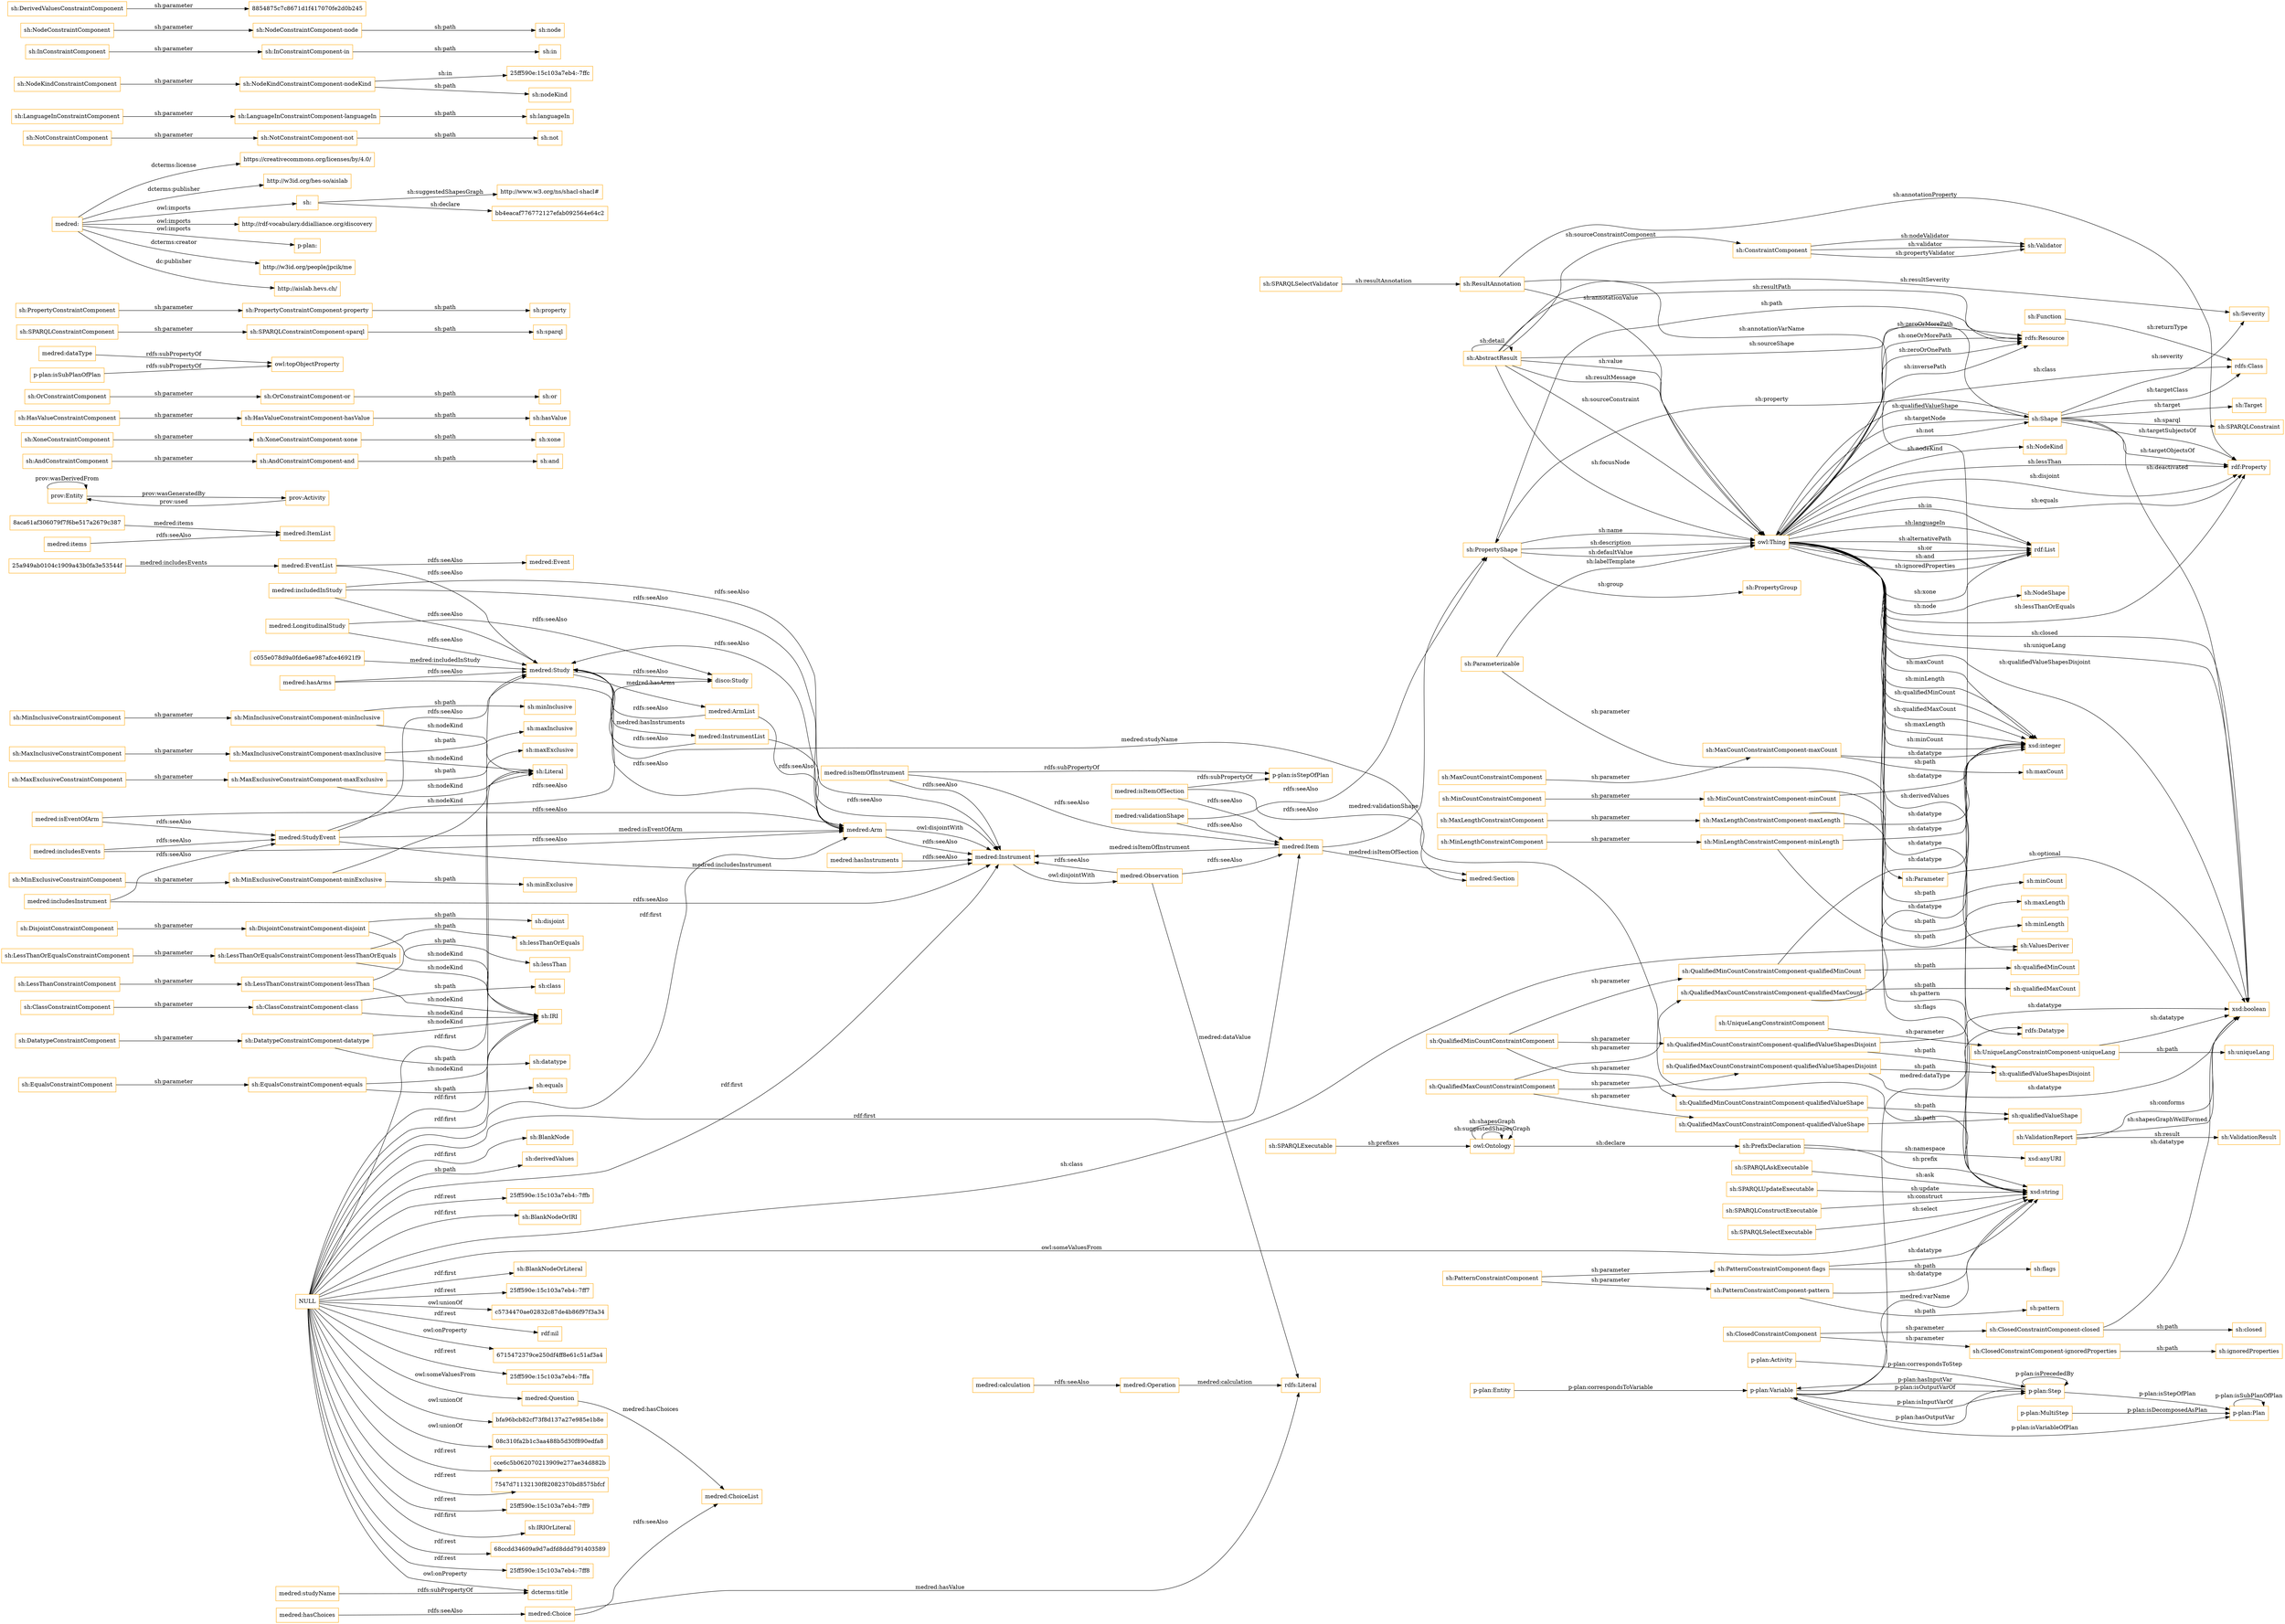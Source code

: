 digraph ar2dtool_diagram { 
rankdir=LR;
size="1501"
node [shape = rectangle, color="orange"]; "25a949ab0104c1909a43b0fa3e53544f" "medred:StudyEvent" "medred:Question" "medred:EventList" "medred:Instrument" "rdf:List" "medred:Item" "c055e078d9a0fde6ae987afce46921f9" "medred:Arm" "rdfs:Datatype" "medred:Study" "medred:LongitudinalStudy" "medred:InstrumentList" "medred:ItemList" "8aca61af306079f7f6be517a2679c387" "medred:Section" "medred:ChoiceList" "medred:ArmList" "medred:Choice" "medred:Operation" "medred:Observation" "p-plan:MultiStep" "p-plan:Activity" "p-plan:Step" "p-plan:Entity" "prov:Entity" "p-plan:Plan" "prov:Activity" "p-plan:Variable" ; /*classes style*/
	"sh:AndConstraintComponent-and" -> "sh:and" [ label = "sh:path" ];
	"medred:hasChoices" -> "medred:Choice" [ label = "rdfs:seeAlso" ];
	"medred:includedInStudy" -> "medred:Study" [ label = "rdfs:seeAlso" ];
	"medred:includedInStudy" -> "medred:Instrument" [ label = "rdfs:seeAlso" ];
	"medred:includedInStudy" -> "medred:Arm" [ label = "rdfs:seeAlso" ];
	"sh:QualifiedMaxCountConstraintComponent" -> "sh:QualifiedMaxCountConstraintComponent-qualifiedValueShapesDisjoint" [ label = "sh:parameter" ];
	"sh:QualifiedMaxCountConstraintComponent" -> "sh:QualifiedMaxCountConstraintComponent-qualifiedValueShape" [ label = "sh:parameter" ];
	"sh:QualifiedMaxCountConstraintComponent" -> "sh:QualifiedMaxCountConstraintComponent-qualifiedMaxCount" [ label = "sh:parameter" ];
	"sh:MinLengthConstraintComponent" -> "sh:MinLengthConstraintComponent-minLength" [ label = "sh:parameter" ];
	"sh:DisjointConstraintComponent" -> "sh:DisjointConstraintComponent-disjoint" [ label = "sh:parameter" ];
	"sh:XoneConstraintComponent-xone" -> "sh:xone" [ label = "sh:path" ];
	"sh:MinInclusiveConstraintComponent-minInclusive" -> "sh:Literal" [ label = "sh:nodeKind" ];
	"sh:MinInclusiveConstraintComponent-minInclusive" -> "sh:minInclusive" [ label = "sh:path" ];
	"medred:ArmList" -> "medred:Study" [ label = "rdfs:seeAlso" ];
	"medred:ArmList" -> "medred:Arm" [ label = "rdfs:seeAlso" ];
	"medred:Study" -> "disco:Study" [ label = "rdfs:seeAlso" ];
	"sh:HasValueConstraintComponent-hasValue" -> "sh:hasValue" [ label = "sh:path" ];
	"sh:OrConstraintComponent" -> "sh:OrConstraintComponent-or" [ label = "sh:parameter" ];
	"sh:AndConstraintComponent" -> "sh:AndConstraintComponent-and" [ label = "sh:parameter" ];
	"sh:MinInclusiveConstraintComponent" -> "sh:MinInclusiveConstraintComponent-minInclusive" [ label = "sh:parameter" ];
	"medred:dataType" -> "owl:topObjectProperty" [ label = "rdfs:subPropertyOf" ];
	"sh:LessThanOrEqualsConstraintComponent-lessThanOrEquals" -> "sh:IRI" [ label = "sh:nodeKind" ];
	"sh:LessThanOrEqualsConstraintComponent-lessThanOrEquals" -> "sh:lessThanOrEquals" [ label = "sh:path" ];
	"sh:MinCountConstraintComponent" -> "sh:MinCountConstraintComponent-minCount" [ label = "sh:parameter" ];
	"sh:ClassConstraintComponent" -> "sh:ClassConstraintComponent-class" [ label = "sh:parameter" ];
	"medred:Choice" -> "medred:ChoiceList" [ label = "rdfs:seeAlso" ];
	"sh:SPARQLConstraintComponent-sparql" -> "sh:sparql" [ label = "sh:path" ];
	"sh:QualifiedMaxCountConstraintComponent-qualifiedValueShapesDisjoint" -> "xsd:boolean" [ label = "sh:datatype" ];
	"sh:QualifiedMaxCountConstraintComponent-qualifiedValueShapesDisjoint" -> "sh:qualifiedValueShapesDisjoint" [ label = "sh:path" ];
	"medred:Arm" -> "medred:Study" [ label = "rdfs:seeAlso" ];
	"medred:Arm" -> "medred:Instrument" [ label = "rdfs:seeAlso" ];
	"medred:Arm" -> "medred:Instrument" [ label = "owl:disjointWith" ];
	"sh:PropertyConstraintComponent-property" -> "sh:property" [ label = "sh:path" ];
	"medred:Instrument" -> "medred:Observation" [ label = "owl:disjointWith" ];
	"sh:DisjointConstraintComponent-disjoint" -> "sh:IRI" [ label = "sh:nodeKind" ];
	"sh:DisjointConstraintComponent-disjoint" -> "sh:disjoint" [ label = "sh:path" ];
	"medred:" -> "https://creativecommons.org/licenses/by/4.0/" [ label = "dcterms:license" ];
	"medred:" -> "http://w3id.org/hes-so/aislab" [ label = "dcterms:publisher" ];
	"medred:" -> "sh:" [ label = "owl:imports" ];
	"medred:" -> "http://rdf-vocabulary.ddialliance.org/discovery" [ label = "owl:imports" ];
	"medred:" -> "p-plan:" [ label = "owl:imports" ];
	"medred:" -> "http://w3id.org/people/jpcik/me" [ label = "dcterms:creator" ];
	"medred:" -> "http://aislab.hevs.ch/" [ label = "dc:publisher" ];
	"sh:NotConstraintComponent" -> "sh:NotConstraintComponent-not" [ label = "sh:parameter" ];
	"medred:isItemOfSection" -> "medred:Section" [ label = "rdfs:seeAlso" ];
	"medred:isItemOfSection" -> "medred:Item" [ label = "rdfs:seeAlso" ];
	"medred:isItemOfSection" -> "p-plan:isStepOfPlan" [ label = "rdfs:subPropertyOf" ];
	"sh:QualifiedMinCountConstraintComponent-qualifiedValueShape" -> "sh:qualifiedValueShape" [ label = "sh:path" ];
	"sh:LanguageInConstraintComponent" -> "sh:LanguageInConstraintComponent-languageIn" [ label = "sh:parameter" ];
	"sh:QualifiedMaxCountConstraintComponent-qualifiedMaxCount" -> "xsd:integer" [ label = "sh:datatype" ];
	"sh:QualifiedMaxCountConstraintComponent-qualifiedMaxCount" -> "sh:qualifiedMaxCount" [ label = "sh:path" ];
	"sh:LessThanConstraintComponent-lessThan" -> "sh:IRI" [ label = "sh:nodeKind" ];
	"sh:LessThanConstraintComponent-lessThan" -> "sh:lessThan" [ label = "sh:path" ];
	"sh:ClassConstraintComponent-class" -> "sh:IRI" [ label = "sh:nodeKind" ];
	"sh:ClassConstraintComponent-class" -> "sh:class" [ label = "sh:path" ];
	"sh:SPARQLConstraintComponent" -> "sh:SPARQLConstraintComponent-sparql" [ label = "sh:parameter" ];
	"sh:UniqueLangConstraintComponent-uniqueLang" -> "xsd:boolean" [ label = "sh:datatype" ];
	"sh:UniqueLangConstraintComponent-uniqueLang" -> "sh:uniqueLang" [ label = "sh:path" ];
	"medred:includesInstrument" -> "medred:StudyEvent" [ label = "rdfs:seeAlso" ];
	"medred:includesInstrument" -> "medred:Instrument" [ label = "rdfs:seeAlso" ];
	"sh:MaxExclusiveConstraintComponent-maxExclusive" -> "sh:Literal" [ label = "sh:nodeKind" ];
	"sh:MaxExclusiveConstraintComponent-maxExclusive" -> "sh:maxExclusive" [ label = "sh:path" ];
	"sh:ClosedConstraintComponent-closed" -> "xsd:boolean" [ label = "sh:datatype" ];
	"sh:ClosedConstraintComponent-closed" -> "sh:closed" [ label = "sh:path" ];
	"sh:LanguageInConstraintComponent-languageIn" -> "sh:languageIn" [ label = "sh:path" ];
	"medred:InstrumentList" -> "medred:Study" [ label = "rdfs:seeAlso" ];
	"medred:InstrumentList" -> "medred:Instrument" [ label = "rdfs:seeAlso" ];
	"sh:DatatypeConstraintComponent-datatype" -> "sh:IRI" [ label = "sh:nodeKind" ];
	"sh:DatatypeConstraintComponent-datatype" -> "sh:datatype" [ label = "sh:path" ];
	"sh:NodeKindConstraintComponent" -> "sh:NodeKindConstraintComponent-nodeKind" [ label = "sh:parameter" ];
	"sh:NotConstraintComponent-not" -> "sh:not" [ label = "sh:path" ];
	"medred:Observation" -> "medred:Item" [ label = "rdfs:seeAlso" ];
	"medred:Observation" -> "medred:Instrument" [ label = "rdfs:seeAlso" ];
	"sh:InConstraintComponent-in" -> "sh:in" [ label = "sh:path" ];
	"sh:MinCountConstraintComponent-minCount" -> "xsd:integer" [ label = "sh:datatype" ];
	"sh:MinCountConstraintComponent-minCount" -> "sh:minCount" [ label = "sh:path" ];
	"sh:MaxLengthConstraintComponent" -> "sh:MaxLengthConstraintComponent-maxLength" [ label = "sh:parameter" ];
	"sh:MaxExclusiveConstraintComponent" -> "sh:MaxExclusiveConstraintComponent-maxExclusive" [ label = "sh:parameter" ];
	"medred:hasArms" -> "medred:Study" [ label = "rdfs:seeAlso" ];
	"medred:hasArms" -> "medred:Arm" [ label = "rdfs:seeAlso" ];
	"sh:HasValueConstraintComponent" -> "sh:HasValueConstraintComponent-hasValue" [ label = "sh:parameter" ];
	"medred:LongitudinalStudy" -> "medred:Study" [ label = "rdfs:seeAlso" ];
	"medred:LongitudinalStudy" -> "disco:Study" [ label = "rdfs:seeAlso" ];
	"sh:EqualsConstraintComponent-equals" -> "sh:IRI" [ label = "sh:nodeKind" ];
	"sh:EqualsConstraintComponent-equals" -> "sh:equals" [ label = "sh:path" ];
	"sh:LessThanConstraintComponent" -> "sh:LessThanConstraintComponent-lessThan" [ label = "sh:parameter" ];
	"sh:LessThanOrEqualsConstraintComponent" -> "sh:LessThanOrEqualsConstraintComponent-lessThanOrEquals" [ label = "sh:parameter" ];
	"sh:MaxCountConstraintComponent" -> "sh:MaxCountConstraintComponent-maxCount" [ label = "sh:parameter" ];
	"sh:MaxInclusiveConstraintComponent-maxInclusive" -> "sh:Literal" [ label = "sh:nodeKind" ];
	"sh:MaxInclusiveConstraintComponent-maxInclusive" -> "sh:maxInclusive" [ label = "sh:path" ];
	"sh:InConstraintComponent" -> "sh:InConstraintComponent-in" [ label = "sh:parameter" ];
	"medred:studyName" -> "dcterms:title" [ label = "rdfs:subPropertyOf" ];
	"sh:QualifiedMinCountConstraintComponent-qualifiedValueShapesDisjoint" -> "xsd:boolean" [ label = "sh:datatype" ];
	"sh:QualifiedMinCountConstraintComponent-qualifiedValueShapesDisjoint" -> "sh:qualifiedValueShapesDisjoint" [ label = "sh:path" ];
	"medred:includesEvents" -> "medred:StudyEvent" [ label = "rdfs:seeAlso" ];
	"medred:includesEvents" -> "medred:Arm" [ label = "rdfs:seeAlso" ];
	"sh:EqualsConstraintComponent" -> "sh:EqualsConstraintComponent-equals" [ label = "sh:parameter" ];
	"medred:hasInstruments" -> "medred:Instrument" [ label = "rdfs:seeAlso" ];
	"sh:PropertyConstraintComponent" -> "sh:PropertyConstraintComponent-property" [ label = "sh:parameter" ];
	"sh:NodeKindConstraintComponent-nodeKind" -> "25ff590e:15c103a7eb4:-7ffc" [ label = "sh:in" ];
	"sh:NodeKindConstraintComponent-nodeKind" -> "sh:nodeKind" [ label = "sh:path" ];
	"sh:MinLengthConstraintComponent-minLength" -> "xsd:integer" [ label = "sh:datatype" ];
	"sh:MinLengthConstraintComponent-minLength" -> "sh:minLength" [ label = "sh:path" ];
	"medred:validationShape" -> "sh:PropertyShape" [ label = "rdfs:seeAlso" ];
	"medred:validationShape" -> "medred:Item" [ label = "rdfs:seeAlso" ];
	"sh:PatternConstraintComponent-flags" -> "xsd:string" [ label = "sh:datatype" ];
	"sh:PatternConstraintComponent-flags" -> "sh:flags" [ label = "sh:path" ];
	"sh:OrConstraintComponent-or" -> "sh:or" [ label = "sh:path" ];
	"sh:QualifiedMinCountConstraintComponent-qualifiedMinCount" -> "xsd:integer" [ label = "sh:datatype" ];
	"sh:QualifiedMinCountConstraintComponent-qualifiedMinCount" -> "sh:qualifiedMinCount" [ label = "sh:path" ];
	"sh:NodeConstraintComponent-node" -> "sh:node" [ label = "sh:path" ];
	"sh:DatatypeConstraintComponent" -> "sh:DatatypeConstraintComponent-datatype" [ label = "sh:parameter" ];
	"sh:DerivedValuesConstraintComponent" -> "8854875c7c8671d1f417070fe2d0b245" [ label = "sh:parameter" ];
	"sh:MaxLengthConstraintComponent-maxLength" -> "xsd:integer" [ label = "sh:datatype" ];
	"sh:MaxLengthConstraintComponent-maxLength" -> "sh:maxLength" [ label = "sh:path" ];
	"medred:EventList" -> "medred:Study" [ label = "rdfs:seeAlso" ];
	"medred:EventList" -> "medred:Event" [ label = "rdfs:seeAlso" ];
	"sh:MaxInclusiveConstraintComponent" -> "sh:MaxInclusiveConstraintComponent-maxInclusive" [ label = "sh:parameter" ];
	"sh:QualifiedMinCountConstraintComponent" -> "sh:QualifiedMinCountConstraintComponent-qualifiedValueShapesDisjoint" [ label = "sh:parameter" ];
	"sh:QualifiedMinCountConstraintComponent" -> "sh:QualifiedMinCountConstraintComponent-qualifiedValueShape" [ label = "sh:parameter" ];
	"sh:QualifiedMinCountConstraintComponent" -> "sh:QualifiedMinCountConstraintComponent-qualifiedMinCount" [ label = "sh:parameter" ];
	"sh:" -> "http://www.w3.org/ns/shacl-shacl#" [ label = "sh:suggestedShapesGraph" ];
	"sh:" -> "bb4eacaf776772127efab092564e64c2" [ label = "sh:declare" ];
	"sh:ClosedConstraintComponent" -> "sh:ClosedConstraintComponent-ignoredProperties" [ label = "sh:parameter" ];
	"sh:ClosedConstraintComponent" -> "sh:ClosedConstraintComponent-closed" [ label = "sh:parameter" ];
	"sh:XoneConstraintComponent" -> "sh:XoneConstraintComponent-xone" [ label = "sh:parameter" ];
	"NULL" -> "medred:Instrument" [ label = "rdf:first" ];
	"NULL" -> "xsd:string" [ label = "owl:someValuesFrom" ];
	"NULL" -> "sh:Literal" [ label = "rdf:first" ];
	"NULL" -> "68ccdd34609a9d7adfd8ddd791403589" [ label = "rdf:rest" ];
	"NULL" -> "25ff590e:15c103a7eb4:-7ff8" [ label = "rdf:rest" ];
	"NULL" -> "sh:BlankNode" [ label = "rdf:first" ];
	"NULL" -> "dcterms:title" [ label = "owl:onProperty" ];
	"NULL" -> "sh:derivedValues" [ label = "sh:path" ];
	"NULL" -> "medred:Question" [ label = "owl:someValuesFrom" ];
	"NULL" -> "25ff590e:15c103a7eb4:-7ffb" [ label = "rdf:rest" ];
	"NULL" -> "sh:BlankNodeOrIRI" [ label = "rdf:first" ];
	"NULL" -> "medred:Study" [ label = "rdf:first" ];
	"NULL" -> "sh:IRI" [ label = "rdf:first" ];
	"NULL" -> "sh:BlankNodeOrLiteral" [ label = "rdf:first" ];
	"NULL" -> "sh:ValuesDeriver" [ label = "sh:class" ];
	"NULL" -> "25ff590e:15c103a7eb4:-7ff7" [ label = "rdf:rest" ];
	"NULL" -> "c5734470ae02832c87de4b86f97f3a34" [ label = "owl:unionOf" ];
	"NULL" -> "rdf:nil" [ label = "rdf:rest" ];
	"NULL" -> "medred:Arm" [ label = "rdf:first" ];
	"NULL" -> "medred:Item" [ label = "rdf:first" ];
	"NULL" -> "6715472379ce250df4ff8e61c51af3a4" [ label = "owl:onProperty" ];
	"NULL" -> "25ff590e:15c103a7eb4:-7ffa" [ label = "rdf:rest" ];
	"NULL" -> "bfa96bcb82cf73f8d137a27e985e1b8e" [ label = "owl:unionOf" ];
	"NULL" -> "08c310fa2b1c3aa488b5d30f890edfa8" [ label = "owl:unionOf" ];
	"NULL" -> "cce6c5b062070213909e277ae34d882b" [ label = "rdf:rest" ];
	"NULL" -> "7547d71132130f82082370bd8575bfcf" [ label = "rdf:rest" ];
	"NULL" -> "25ff590e:15c103a7eb4:-7ff9" [ label = "rdf:rest" ];
	"NULL" -> "sh:IRIOrLiteral" [ label = "rdf:first" ];
	"medred:StudyEvent" -> "medred:Study" [ label = "rdfs:seeAlso" ];
	"medred:StudyEvent" -> "disco:Study" [ label = "rdfs:seeAlso" ];
	"medred:isEventOfArm" -> "medred:StudyEvent" [ label = "rdfs:seeAlso" ];
	"medred:isEventOfArm" -> "medred:Arm" [ label = "rdfs:seeAlso" ];
	"sh:NodeConstraintComponent" -> "sh:NodeConstraintComponent-node" [ label = "sh:parameter" ];
	"medred:items" -> "medred:ItemList" [ label = "rdfs:seeAlso" ];
	"sh:MaxCountConstraintComponent-maxCount" -> "xsd:integer" [ label = "sh:datatype" ];
	"sh:MaxCountConstraintComponent-maxCount" -> "sh:maxCount" [ label = "sh:path" ];
	"sh:MinExclusiveConstraintComponent" -> "sh:MinExclusiveConstraintComponent-minExclusive" [ label = "sh:parameter" ];
	"sh:ClosedConstraintComponent-ignoredProperties" -> "sh:ignoredProperties" [ label = "sh:path" ];
	"sh:PatternConstraintComponent-pattern" -> "xsd:string" [ label = "sh:datatype" ];
	"sh:PatternConstraintComponent-pattern" -> "sh:pattern" [ label = "sh:path" ];
	"medred:calculation" -> "medred:Operation" [ label = "rdfs:seeAlso" ];
	"p-plan:isSubPlanOfPlan" -> "owl:topObjectProperty" [ label = "rdfs:subPropertyOf" ];
	"medred:isItemOfInstrument" -> "medred:Item" [ label = "rdfs:seeAlso" ];
	"medred:isItemOfInstrument" -> "medred:Instrument" [ label = "rdfs:seeAlso" ];
	"medred:isItemOfInstrument" -> "p-plan:isStepOfPlan" [ label = "rdfs:subPropertyOf" ];
	"sh:PatternConstraintComponent" -> "sh:PatternConstraintComponent-flags" [ label = "sh:parameter" ];
	"sh:PatternConstraintComponent" -> "sh:PatternConstraintComponent-pattern" [ label = "sh:parameter" ];
	"sh:MinExclusiveConstraintComponent-minExclusive" -> "sh:Literal" [ label = "sh:nodeKind" ];
	"sh:MinExclusiveConstraintComponent-minExclusive" -> "sh:minExclusive" [ label = "sh:path" ];
	"sh:UniqueLangConstraintComponent" -> "sh:UniqueLangConstraintComponent-uniqueLang" [ label = "sh:parameter" ];
	"sh:QualifiedMaxCountConstraintComponent-qualifiedValueShape" -> "sh:qualifiedValueShape" [ label = "sh:path" ];
	"sh:ValidationReport" -> "xsd:boolean" [ label = "sh:conforms" ];
	"prov:Entity" -> "prov:Activity" [ label = "prov:wasGeneratedBy" ];
	"c055e078d9a0fde6ae987afce46921f9" -> "medred:Study" [ label = "medred:includedInStudy" ];
	"owl:Thing" -> "rdfs:Resource" [ label = "sh:zeroOrOnePath" ];
	"sh:SPARQLSelectExecutable" -> "xsd:string" [ label = "sh:select" ];
	"sh:PrefixDeclaration" -> "xsd:string" [ label = "sh:prefix" ];
	"p-plan:Step" -> "p-plan:Variable" [ label = "p-plan:hasOutputVar" ];
	"sh:AbstractResult" -> "sh:ConstraintComponent" [ label = "sh:sourceConstraintComponent" ];
	"owl:Thing" -> "rdf:List" [ label = "sh:xone" ];
	"prov:Activity" -> "prov:Entity" [ label = "prov:used" ];
	"owl:Thing" -> "rdf:List" [ label = "sh:in" ];
	"p-plan:Variable" -> "p-plan:Step" [ label = "p-plan:isInputVarOf" ];
	"p-plan:Variable" -> "p-plan:Step" [ label = "p-plan:isOutputVarOf" ];
	"medred:Operation" -> "rdfs:Literal" [ label = "medred:calculation" ];
	"owl:Thing" -> "rdfs:Resource" [ label = "sh:inversePath" ];
	"sh:SPARQLAskExecutable" -> "xsd:string" [ label = "sh:ask" ];
	"sh:Parameterizable" -> "sh:Parameter" [ label = "sh:parameter" ];
	"owl:Thing" -> "sh:NodeShape" [ label = "sh:node" ];
	"p-plan:Variable" -> "p-plan:Plan" [ label = "p-plan:isVariableOfPlan" ];
	"sh:SPARQLExecutable" -> "owl:Ontology" [ label = "sh:prefixes" ];
	"sh:Shape" -> "sh:Severity" [ label = "sh:severity" ];
	"owl:Thing" -> "rdfs:Class" [ label = "sh:class" ];
	"sh:PropertyShape" -> "owl:Thing" [ label = "sh:name" ];
	"owl:Thing" -> "rdf:Property" [ label = "sh:lessThanOrEquals" ];
	"owl:Thing" -> "rdfs:Resource" [ label = "sh:zeroOrMorePath" ];
	"owl:Thing" -> "sh:Shape" [ label = "sh:not" ];
	"sh:PropertyShape" -> "rdfs:Resource" [ label = "sh:path" ];
	"owl:Thing" -> "rdf:List" [ label = "sh:languageIn" ];
	"owl:Thing" -> "rdf:Property" [ label = "sh:lessThan" ];
	"sh:AbstractResult" -> "rdfs:Resource" [ label = "sh:resultPath" ];
	"owl:Thing" -> "xsd:integer" [ label = "sh:qualifiedMinCount" ];
	"sh:Shape" -> "xsd:boolean" [ label = "sh:deactivated" ];
	"medred:Choice" -> "rdfs:Literal" [ label = "medred:hasValue" ];
	"sh:ConstraintComponent" -> "sh:Validator" [ label = "sh:validator" ];
	"owl:Ontology" -> "owl:Ontology" [ label = "sh:suggestedShapesGraph" ];
	"owl:Thing" -> "rdf:List" [ label = "sh:alternativePath" ];
	"sh:SPARQLUpdateExecutable" -> "xsd:string" [ label = "sh:update" ];
	"owl:Thing" -> "xsd:integer" [ label = "sh:qualifiedMaxCount" ];
	"owl:Thing" -> "sh:NodeKind" [ label = "sh:nodeKind" ];
	"medred:Study" -> "xsd:string" [ label = "medred:studyName" ];
	"sh:Shape" -> "rdf:Property" [ label = "sh:targetObjectsOf" ];
	"owl:Thing" -> "xsd:boolean" [ label = "sh:closed" ];
	"p-plan:Variable" -> "xsd:string" [ label = "medred:varName" ];
	"owl:Thing" -> "rdf:List" [ label = "sh:or" ];
	"sh:PrefixDeclaration" -> "xsd:anyURI" [ label = "sh:namespace" ];
	"owl:Thing" -> "sh:ValuesDeriver" [ label = "sh:derivedValues" ];
	"sh:PropertyShape" -> "owl:Thing" [ label = "sh:description" ];
	"owl:Thing" -> "rdf:List" [ label = "sh:and" ];
	"owl:Thing" -> "rdfs:Resource" [ label = "sh:oneOrMorePath" ];
	"8aca61af306079f7f6be517a2679c387" -> "medred:ItemList" [ label = "medred:items" ];
	"medred:Question" -> "medred:ChoiceList" [ label = "medred:hasChoices" ];
	"owl:Thing" -> "xsd:string" [ label = "sh:flags" ];
	"owl:Thing" -> "rdf:List" [ label = "sh:ignoredProperties" ];
	"sh:PropertyShape" -> "sh:PropertyGroup" [ label = "sh:group" ];
	"sh:AbstractResult" -> "sh:Severity" [ label = "sh:resultSeverity" ];
	"sh:ResultAnnotation" -> "xsd:string" [ label = "sh:annotationVarName" ];
	"sh:PropertyShape" -> "owl:Thing" [ label = "sh:defaultValue" ];
	"sh:SPARQLSelectValidator" -> "sh:ResultAnnotation" [ label = "sh:resultAnnotation" ];
	"sh:ValidationReport" -> "xsd:boolean" [ label = "sh:shapesGraphWellFormed" ];
	"sh:Shape" -> "rdf:Property" [ label = "sh:targetSubjectsOf" ];
	"owl:Thing" -> "xsd:boolean" [ label = "sh:uniqueLang" ];
	"owl:Thing" -> "rdf:Property" [ label = "sh:disjoint" ];
	"sh:AbstractResult" -> "owl:Thing" [ label = "sh:value" ];
	"sh:Shape" -> "owl:Thing" [ label = "sh:targetNode" ];
	"owl:Thing" -> "xsd:integer" [ label = "sh:maxLength" ];
	"sh:AbstractResult" -> "owl:Thing" [ label = "sh:resultMessage" ];
	"prov:Entity" -> "prov:Entity" [ label = "prov:wasDerivedFrom" ];
	"p-plan:Step" -> "p-plan:Variable" [ label = "p-plan:hasInputVar" ];
	"sh:Shape" -> "rdfs:Class" [ label = "sh:targetClass" ];
	"sh:Parameter" -> "xsd:boolean" [ label = "sh:optional" ];
	"owl:Thing" -> "xsd:integer" [ label = "sh:minCount" ];
	"owl:Thing" -> "xsd:string" [ label = "sh:pattern" ];
	"medred:StudyEvent" -> "medred:Arm" [ label = "medred:isEventOfArm" ];
	"owl:Thing" -> "sh:Shape" [ label = "sh:qualifiedValueShape" ];
	"p-plan:Plan" -> "p-plan:Plan" [ label = "p-plan:isSubPlanOfPlan" ];
	"owl:Thing" -> "rdf:Property" [ label = "sh:equals" ];
	"sh:AbstractResult" -> "sh:AbstractResult" [ label = "sh:detail" ];
	"p-plan:Step" -> "p-plan:Step" [ label = "p-plan:isPrecededBy" ];
	"medred:Study" -> "medred:InstrumentList" [ label = "medred:hasInstruments" ];
	"sh:Parameterizable" -> "owl:Thing" [ label = "sh:labelTemplate" ];
	"25a949ab0104c1909a43b0fa3e53544f" -> "medred:EventList" [ label = "medred:includesEvents" ];
	"medred:Item" -> "medred:Section" [ label = "medred:isItemOfSection" ];
	"owl:Thing" -> "rdfs:Datatype" [ label = "sh:datatype" ];
	"sh:ResultAnnotation" -> "rdf:Property" [ label = "sh:annotationProperty" ];
	"sh:AbstractResult" -> "sh:Shape" [ label = "sh:sourceShape" ];
	"medred:Study" -> "medred:ArmList" [ label = "medred:hasArms" ];
	"owl:Ontology" -> "sh:PrefixDeclaration" [ label = "sh:declare" ];
	"sh:ResultAnnotation" -> "owl:Thing" [ label = "sh:annotationValue" ];
	"sh:SPARQLConstructExecutable" -> "xsd:string" [ label = "sh:construct" ];
	"p-plan:Step" -> "p-plan:Plan" [ label = "p-plan:isStepOfPlan" ];
	"owl:Thing" -> "xsd:integer" [ label = "sh:maxCount" ];
	"medred:Item" -> "medred:Instrument" [ label = "medred:isItemOfInstrument" ];
	"sh:ConstraintComponent" -> "sh:Validator" [ label = "sh:propertyValidator" ];
	"sh:AbstractResult" -> "owl:Thing" [ label = "sh:sourceConstraint" ];
	"medred:StudyEvent" -> "medred:Instrument" [ label = "medred:includesInstrument" ];
	"p-plan:MultiStep" -> "p-plan:Plan" [ label = "p-plan:isDecomposedAsPlan" ];
	"owl:Thing" -> "xsd:integer" [ label = "sh:minLength" ];
	"sh:Function" -> "rdfs:Class" [ label = "sh:returnType" ];
	"sh:ConstraintComponent" -> "sh:Validator" [ label = "sh:nodeValidator" ];
	"sh:AbstractResult" -> "owl:Thing" [ label = "sh:focusNode" ];
	"owl:Thing" -> "xsd:boolean" [ label = "sh:qualifiedValueShapesDisjoint" ];
	"sh:Shape" -> "sh:SPARQLConstraint" [ label = "sh:sparql" ];
	"sh:Shape" -> "sh:Target" [ label = "sh:target" ];
	"p-plan:Variable" -> "rdfs:Datatype" [ label = "medred:dataType" ];
	"medred:Observation" -> "rdfs:Literal" [ label = "medred:dataValue" ];
	"p-plan:Activity" -> "p-plan:Step" [ label = "p-plan:correspondsToStep" ];
	"p-plan:Entity" -> "p-plan:Variable" [ label = "p-plan:correspondsToVariable" ];
	"owl:Ontology" -> "owl:Ontology" [ label = "sh:shapesGraph" ];
	"sh:Shape" -> "sh:PropertyShape" [ label = "sh:property" ];
	"medred:Item" -> "sh:PropertyShape" [ label = "medred:validationShape" ];
	"sh:ValidationReport" -> "sh:ValidationResult" [ label = "sh:result" ];

}
